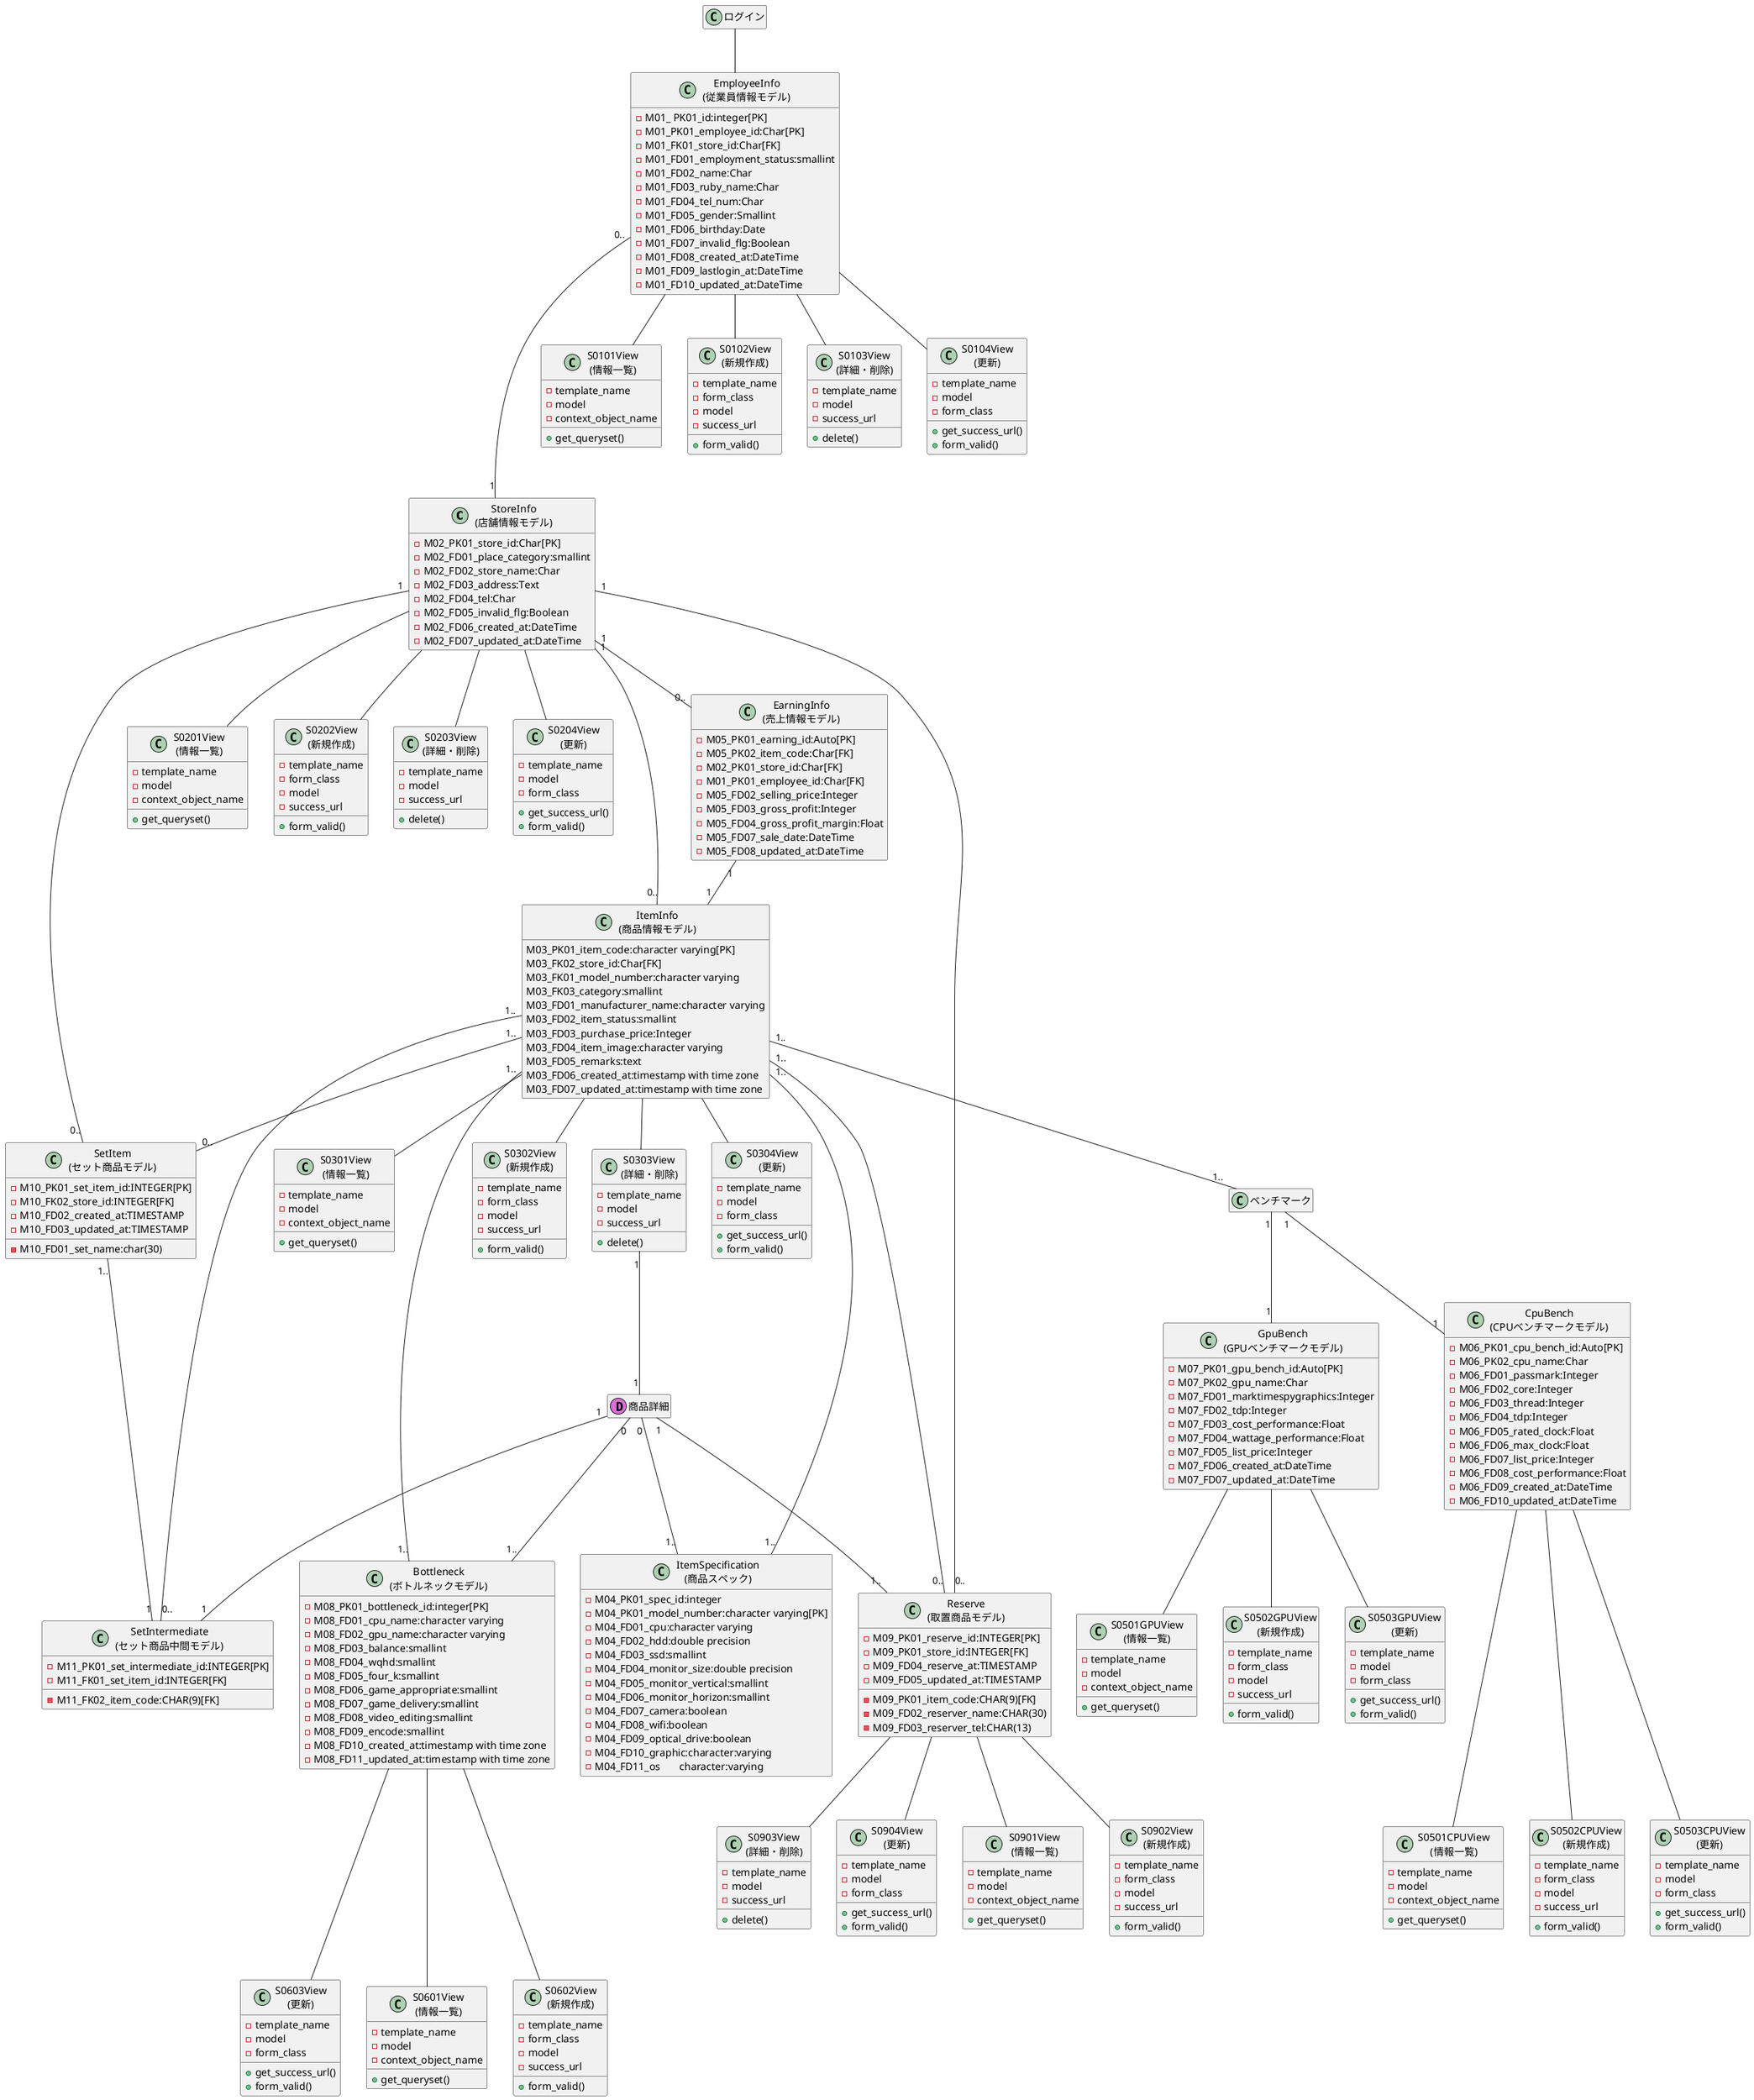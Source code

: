@startuml ログインからの流れ

' 属性・メソッドを非表示にする
' hide members
hide empty members
' skinparam groupInheritance 2

class "StoreInfo\n(店舗情報モデル)" as 店舗情報モデル
    class "S0201View\n(情報一覧)" as 店舗情報一覧
    class "S0202View\n(新規作成)" as 店舗新規作成
    class "S0203View\n(詳細・削除)" as 店舗詳細削除
    class "S0204View\n(更新)" as 店舗更新
    ' 流れ
    店舗情報モデル -d- 店舗情報一覧
    店舗情報モデル -d- 店舗新規作成
    店舗情報モデル -d- 店舗詳細削除
    店舗情報モデル -d- 店舗更新
class "EmployeeInfo\n(従業員情報モデル)" as 従業員情報モデル
    class "S0101View\n(情報一覧)" as 従業員情報一覧
    class "S0102View\n(新規作成)" as 従業員新規作成
    class "S0103View\n(詳細・削除)" as 従業員詳細削除
    class "S0104View\n(更新)" as 従業員更新
    '必要？↓
    ' class "S0105View" as 従業員参照
    ' 流れ
    従業員情報モデル -d- 従業員情報一覧
    従業員情報モデル -d- 従業員新規作成
    従業員情報モデル -d- 従業員詳細削除
    従業員情報モデル -d- 従業員更新
    class "ItemInfo\n(商品情報モデル)" as 商品情報モデル
    class "S0301View\n(情報一覧)" as 商品情報一覧
    class "S0302View\n(新規作成)" as 商品新規作成
    class "S0303View\n(詳細・削除)" as 商品詳細削除
    class "S0304View\n(更新)" as 商品更新
    ' 流れ
    商品情報モデル -d- 商品情報一覧
    商品情報モデル -d- 商品新規作成
    商品情報モデル -d- 商品詳細削除
    商品情報モデル -d- 商品更新
class "ItemSpecification\n(商品スペック)" as 商品スペック
' なし
class "SetItem\n(セット商品モデル)" as セット商品モデル
' なし
class "SetIntermediate\n(セット商品中間モデル)" as セット商品中間モデル
' なし
class "Reserve\n(取置商品モデル)" as 取置商品モデル
    class "S0901View\n(情報一覧)" as 取置商品情報一覧
    class "S0902View\n(新規作成)" as 取置商品新規作成
    class "S0903View\n(詳細・削除)" as 取置商品詳細削除
    class "S0904View\n(更新)" as 取置商品更新
    ' 流れ
    取置商品モデル -d- 取置商品情報一覧
    取置商品モデル -d- 取置商品新規作成
    取置商品モデル -d- 取置商品詳細削除
    取置商品モデル -d- 取置商品更新
class "EarningInfo\n(売上情報モデル)" as 売上情報モデル
' なし
class "CpuBench\n(CPUベンチマークモデル)" as CPUベンチマークモデル
    class "S0501CPUView\n(情報一覧)" as CPUベンチマーク情報一覧
    class "S0502CPUView\n(新規作成)" as CPUベンチマーク新規作成
    class "S0503CPUView\n(更新)" as CPUベンチマーク更新
    ' 流れ
    CPUベンチマークモデル -d-- CPUベンチマーク情報一覧
    CPUベンチマークモデル -d-- CPUベンチマーク新規作成
    CPUベンチマークモデル -d-- CPUベンチマーク更新
class "GpuBench\n(GPUベンチマークモデル)" as GPUベンチマークモデル
    class "S0501GPUView\n(情報一覧)" as GPUベンチマーク情報一覧
    class "S0502GPUView\n(新規作成)" as GPUベンチマーク新規作成
    class "S0503GPUView\n(更新)" as GPUベンチマーク更新
    ' 流れ
    GPUベンチマークモデル -d- GPUベンチマーク情報一覧
    GPUベンチマークモデル -d- GPUベンチマーク新規作成
    GPUベンチマークモデル -d- GPUベンチマーク更新
class "Bottleneck\n(ボトルネックモデル)" as ボトルネックモデル
    class "S0601View\n(情報一覧)" as ボトルネック情報一覧
    class "S0602View\n(新規作成)" as ボトルネック新規作成
    class "S0603View\n(更新)" as ボトルネック更新
    ' 流れ
    ボトルネックモデル -d-- ボトルネック情報一覧
    ボトルネックモデル -d-- ボトルネック新規作成
    ボトルネックモデル -d-- ボトルネック更新
class 商品詳細 << (D,orchid) >>

' 流れ
ログイン -d- 従業員情報モデル
従業員情報モデル "0.." --- "1" 店舗情報モデル
店舗情報モデル "1" -- "0.." 商品情報モデル
店舗情報モデル "1" -- "0.." 売上情報モデル
店舗情報モデル "1" -- "0.." 取置商品モデル
店舗情報モデル "1" - "0.." セット商品モデル
商品情報モデル "1.." -- "1.." ベンチマーク
商品情報モデル "1.." -- "1.." 商品スペック
商品情報モデル "1.." -- "1.." ボトルネックモデル
商品情報モデル "1.." -- "0.." セット商品中間モデル
商品情報モデル "1.." -- "0.." セット商品モデル
商品詳細削除 "1" -- "1" 商品詳細
商品詳細 "0" -- "1.." 商品スペック
商品詳細 "1" -- "1" セット商品中間モデル
商品詳細 "1" -- "1.." 取置商品モデル
商品詳細 "0" -- "1.." ボトルネックモデル
ベンチマーク "1" -d- "1"  CPUベンチマークモデル
ベンチマーク "1" -d- "1"  GPUベンチマークモデル
セット商品中間モデル "1" -u- "1.." セット商品モデル
取置商品モデル "0.." -- "1.." 商品情報モデル
売上情報モデル "1" -- "1" 商品情報モデル



' /属性/
' 店舗情報モデル
店舗情報モデル : -M02_PK01_store_id:Char[PK]
店舗情報モデル : -M02_FD01_place_category:smallint
店舗情報モデル : -M02_FD02_store_name:Char
店舗情報モデル : -M02_FD03_address:Text
店舗情報モデル : -M02_FD04_tel:Char
店舗情報モデル : -M02_FD05_invalid_flg:Boolean
店舗情報モデル : -M02_FD06_created_at:DateTime
店舗情報モデル : -M02_FD07_updated_at:DateTime
店舗情報一覧 : -template_name
店舗情報一覧 : -model
店舗情報一覧 : -context_object_name
店舗情報一覧 : +get_queryset()
店舗新規作成 : -template_name
店舗新規作成 : -form_class
店舗新規作成 : -model
店舗新規作成 : -success_url
店舗新規作成 : +form_valid()
店舗詳細削除 : -template_name
店舗詳細削除 : -model
店舗詳細削除 : -success_url
店舗詳細削除 : +delete()
店舗更新 : -template_name
店舗更新 : -model
店舗更新 : -form_class
店舗更新 : +get_success_url()
店舗更新 : +form_valid()

'従業員情報モデル
従業員情報モデル : -M01_ PK01_id:integer[PK]
従業員情報モデル : -M01_PK01_employee_id:Char[PK]
従業員情報モデル : -M01_FK01_store_id:Char[FK]
従業員情報モデル : -M01_FD01_employment_status:smallint
従業員情報モデル : -M01_FD02_name:Char
従業員情報モデル : -M01_FD03_ruby_name:Char
従業員情報モデル : -M01_FD04_tel_num:Char
従業員情報モデル : -M01_FD05_gender:Smallint
従業員情報モデル : -M01_FD06_birthday:Date
従業員情報モデル : -M01_FD07_invalid_flg:Boolean
従業員情報モデル : -M01_FD08_created_at:DateTime
従業員情報モデル : -M01_FD09_lastlogin_at:DateTime
従業員情報モデル : -M01_FD10_updated_at:DateTime
従業員情報一覧 : -template_name
従業員情報一覧 : -model
従業員情報一覧 : -context_object_name
従業員情報一覧 : +get_queryset()
従業員新規作成 : -template_name
従業員新規作成 : -form_class
従業員新規作成 : -model
従業員新規作成 : -success_url
従業員新規作成 : +form_valid()
従業員詳細削除 : -template_name
従業員詳細削除 : -model
従業員詳細削除 : -success_url
従業員詳細削除 : +delete()
従業員更新 : -template_name
従業員更新 : -model
従業員更新 : -form_class
従業員更新 : +get_success_url()
従業員更新 : +form_valid()

' 商品情報モデル

商品情報モデル : M03_PK01_item_code:character varying[PK]
商品情報モデル : M03_FK02_store_id:Char[FK]
商品情報モデル : M03_FK01_model_number:character varying
商品情報モデル : M03_FK03_category:smallint
商品情報モデル : M03_FD01_manufacturer_name:character varying
商品情報モデル : M03_FD02_item_status:smallint
商品情報モデル : M03_FD03_purchase_price:Integer
商品情報モデル : M03_FD04_item_image:character varying
商品情報モデル : M03_FD05_remarks:text
商品情報モデル : M03_FD06_created_at:timestamp with time zone
商品情報モデル : M03_FD07_updated_at:timestamp with time zone
商品情報一覧 : -template_name
商品情報一覧 : -model
商品情報一覧 : -context_object_name
商品情報一覧 : +get_queryset()
商品新規作成 : -template_name
商品新規作成 : -form_class
商品新規作成 : -model
商品新規作成 : -success_url
商品新規作成 : +form_valid()
商品詳細削除 : -template_name
商品詳細削除 : -model
商品詳細削除 : -success_url
商品詳細削除 : +delete()
商品更新 : -template_name
商品更新 : -model
商品更新 : -form_class
商品更新 : +get_success_url()
商品更新 : +form_valid()

' 商品スペック
商品スペック : -M04_PK01_spec_id:integer
商品スペック : -M04_PK01_model_number:character varying[PK]
商品スペック : -M04_FD01_cpu:character varying
商品スペック : -M04_FD02_hdd:double precision
商品スペック : -M04_FD03_ssd:smallint
商品スペック : -M04_FD04_monitor_size:double precision
商品スペック : -M04_FD05_monitor_vertical:smallint
商品スペック : -M04_FD06_monitor_horizon:smallint
商品スペック : -M04_FD07_camera:boolean
商品スペック : -M04_FD08_wifi:boolean
商品スペック : -M04_FD09_optical_drive:boolean
商品スペック : -M04_FD10_graphic:character:varying
商品スペック : -M04_FD11_os	character:varying

' 取置商品モデル
取置商品モデル : -M09_PK01_reserve_id:INTEGER[PK]
取置商品モデル : -M09_PK01_item_code:CHAR(9)[FK]
取置商品モデル : -M09_PK01_store_id:INTEGER[FK]
取置商品モデル : -M09_FD02_reserver_name:CHAR(30)
取置商品モデル : -M09_FD03_reserver_tel:CHAR(13)
取置商品モデル : -M09_FD04_reserve_at:TIMESTAMP
取置商品モデル : -M09_FD05_updated_at:TIMESTAMP
取置商品情報一覧 : -template_name
取置商品情報一覧 : -model
取置商品情報一覧 : -context_object_name
取置商品情報一覧 : +get_queryset()
取置商品新規作成 : -template_name
取置商品新規作成 : -form_class
取置商品新規作成 : -model
取置商品新規作成 : -success_url
取置商品新規作成 : +form_valid()
取置商品詳細削除 : -template_name
取置商品詳細削除 : -model
取置商品詳細削除 : -success_url
取置商品詳細削除 : +delete()
取置商品更新 : -template_name
取置商品更新 : -model
取置商品更新 : -form_class
取置商品更新 : +get_success_url()
取置商品更新 : +form_valid()

' セット商品モデル
セット商品モデル : -M10_PK01_set_item_id:INTEGER[PK]
セット商品モデル : -M10_FK02_store_id:INTEGER[FK]
セット商品モデル : -M10_FD01_set_name:char(30)
セット商品モデル : -M10_FD02_created_at:TIMESTAMP
セット商品モデル : -M10_FD03_updated_at:TIMESTAMP

' セット商品中間モデル
セット商品中間モデル : -M11_PK01_set_intermediate_id:INTEGER[PK]
セット商品中間モデル : -M11_FK02_item_code:CHAR(9)[FK]
セット商品中間モデル : -M11_FK01_set_item_id:INTEGER[FK]

' 売上情報モデル
売上情報モデル : -M05_PK01_earning_id:Auto[PK]
売上情報モデル : -M05_PK02_item_code:Char[FK]
売上情報モデル : -M02_PK01_store_id:Char[FK]
売上情報モデル : -M01_PK01_employee_id:Char[FK]
売上情報モデル : -M05_FD02_selling_price:Integer
売上情報モデル : -M05_FD03_gross_profit:Integer
売上情報モデル : -M05_FD04_gross_profit_margin:Float
売上情報モデル : -M05_FD07_sale_date:DateTime
売上情報モデル : -M05_FD08_updated_at:DateTime

' CPUベンチマークモデル
CPUベンチマークモデル : -M06_PK01_cpu_bench_id:Auto[PK]
CPUベンチマークモデル : -M06_PK02_cpu_name:Char
CPUベンチマークモデル : -M06_FD01_passmark:Integer
CPUベンチマークモデル : -M06_FD02_core:Integer
CPUベンチマークモデル : -M06_FD03_thread:Integer
CPUベンチマークモデル : -M06_FD04_tdp:Integer
CPUベンチマークモデル : -M06_FD05_rated_clock:Float
CPUベンチマークモデル : -M06_FD06_max_clock:Float
CPUベンチマークモデル : -M06_FD07_list_price:Integer
CPUベンチマークモデル : -M06_FD08_cost_performance:Float
CPUベンチマークモデル : -M06_FD09_created_at:DateTime
CPUベンチマークモデル : -M06_FD10_updated_at:DateTime
CPUベンチマーク情報一覧 : -template_name
CPUベンチマーク情報一覧 : -model
CPUベンチマーク情報一覧 : -context_object_name
CPUベンチマーク情報一覧 : +get_queryset()
CPUベンチマーク新規作成 : -template_name
CPUベンチマーク新規作成 : -form_class
CPUベンチマーク新規作成 : -model
CPUベンチマーク新規作成 : -success_url
CPUベンチマーク新規作成 : +form_valid()
CPUベンチマーク更新 : -template_name
CPUベンチマーク更新 : -model
CPUベンチマーク更新 : -form_class
CPUベンチマーク更新 : +get_success_url()
CPUベンチマーク更新 : +form_valid()

' GPUベンチマークモデル
GPUベンチマークモデル : -M07_PK01_gpu_bench_id:Auto[PK]
GPUベンチマークモデル : -M07_PK02_gpu_name:Char
GPUベンチマークモデル : -M07_FD01_marktimespygraphics:Integer
GPUベンチマークモデル : -M07_FD02_tdp:Integer
GPUベンチマークモデル : -M07_FD03_cost_performance:Float
GPUベンチマークモデル : -M07_FD04_wattage_performance:Float
GPUベンチマークモデル : -M07_FD05_list_price:Integer
GPUベンチマークモデル : -M07_FD06_created_at:DateTime
GPUベンチマークモデル : -M07_FD07_updated_at:DateTime
GPUベンチマーク情報一覧 : -template_name
GPUベンチマーク情報一覧 : -model
GPUベンチマーク情報一覧 : -context_object_name
GPUベンチマーク情報一覧 : +get_queryset()
GPUベンチマーク新規作成 : -template_name
GPUベンチマーク新規作成 : -form_class
GPUベンチマーク新規作成 : -model
GPUベンチマーク新規作成 : -success_url
GPUベンチマーク新規作成 : +form_valid()
GPUベンチマーク更新 : -template_name
GPUベンチマーク更新 : -model
GPUベンチマーク更新 : -form_class
GPUベンチマーク更新 : +get_success_url()
GPUベンチマーク更新 : +form_valid()

' ボトルネックモデル
ボトルネックモデル : -M08_PK01_bottleneck_id:integer[PK]
ボトルネックモデル : -M08_FD01_cpu_name:character varying
ボトルネックモデル : -M08_FD02_gpu_name:character varying
ボトルネックモデル : -M08_FD03_balance:smallint
ボトルネックモデル : -M08_FD04_wqhd:smallint
ボトルネックモデル : -M08_FD05_four_k:smallint
ボトルネックモデル : -M08_FD06_game_appropriate:smallint
ボトルネックモデル : -M08_FD07_game_delivery:smallint
ボトルネックモデル : -M08_FD08_video_editing:smallint
ボトルネックモデル : -M08_FD09_encode:smallint
ボトルネックモデル : -M08_FD10_created_at:timestamp with time zone
ボトルネックモデル : -M08_FD11_updated_at:timestamp with time zone
ボトルネック情報一覧 : -template_name
ボトルネック情報一覧 : -model
ボトルネック情報一覧 : -context_object_name
ボトルネック情報一覧 : +get_queryset()
ボトルネック新規作成 : -template_name
ボトルネック新規作成 : -form_class
ボトルネック新規作成 : -model
ボトルネック新規作成 : -success_url
ボトルネック新規作成 : +form_valid()
ボトルネック更新 : -template_name
ボトルネック更新 : -model
ボトルネック更新 : -form_class
ボトルネック更新 : +get_success_url()
ボトルネック更新 : +form_valid()
@enduml

' ーーーーーーーーーーーーーーーーーー
' @startuml 主キー、外部キーの関連

' ' 属性・メソッドを非表示にする
' hide members
' hide empty members
' ' skinparam groupInheritance 2

' circle "ユーザ"
' class "ログイン"
' class "StoreInfo\n(店舗情報モデル)" as 店舗情報モデル
'     class "S0201View\n(情報一覧)" as 店舗情報一覧
'     class "S0202View\n(新規作成)" as 店舗新規作成
'     class "S0203View\n(詳細・削除)" as 店舗詳細削除
'     class "S0204View\n(更新)" as 店舗更新
'     ' 流れ
'     店舗情報モデル "1.." -d- "1" 店舗情報一覧
'     店舗情報モデル "0.." -d- "1" 店舗新規作成
'     店舗情報モデル "1.." -d- "1" 店舗詳細削除
'     店舗情報モデル "1.." -d- "1" 店舗更新
' class "EmployeeInfo\n(従業員情報モデル)" as 従業員情報モデル
'     class "S0101View\n(情報一覧)" as 従業員情報一覧
'     class "S0102View\n(新規作成)" as 従業員新規作成
'     class "S0103View\n(詳細・削除)" as 従業員詳細削除
'     class "S0104View\n(更新)" as 従業員更新
'     '必要？↓
'     ' class "S0105View" as 従業員参照
'     ' 流れ
'     従業員情報モデル "1.." -d- "1" 従業員情報一覧
'     従業員情報モデル "0.." -d- "1" 従業員新規作成
'     従業員情報モデル "1.." -d- "1" 従業員詳細削除
'     従業員情報モデル "1.." -d- "1" 従業員更新
'     class "ItemInfo\n(商品情報モデル)" as 商品情報モデル
'     class "S0301View\n(情報一覧)" as 商品情報一覧
'     class "S0302View\n(新規作成)" as 商品新規作成
'     class "S0303View\n(詳細・削除)" as 商品詳細削除
'     class "S0304View\n(更新)" as 商品更新
'     ' 流れ
'     商品情報モデル "1.." -d- "1" 商品情報一覧
'     商品情報モデル "0.." -d- "1" 商品新規作成
'     商品情報モデル "1.." -d- "1" 商品詳細削除
'     商品情報モデル "1.." -d- "1" 商品更新
' class "ItemSpecification\n(商品スペック)" as 商品スペック
' ' なし
' class "SetItem\n(セット商品モデル)" as セット商品モデル
' ' なし
' class "SetIntermediate\n(セット商品中間モデル)" as セット商品中間モデル
' ' なし
' class "Reserve\n(取置商品モデル)" as 取置商品モデル
'     class "S0901View\n(情報一覧)" as 取置商品情報一覧
'     class "S0902View\n(新規作成)" as 取置商品新規作成
'     class "S0903View\n(詳細・削除)" as 取置商品詳細削除
'     class "S0904View\n(更新)" as 取置商品更新
'     ' 流れ
'     取置商品モデル "1.." -d- "1" 取置商品情報一覧
'     取置商品モデル "0.." -d- "1" 取置商品新規作成
'     取置商品モデル "1.." -d- "1" 取置商品詳細削除
'     取置商品モデル "1.." -d- "1" 取置商品更新
' class "EarningInfo\n(売上情報モデル)" as 売上情報モデル
' ' なし
' class "CpuBench\n(CPUベンチマークモデル)" as CPUベンチマークモデル
'     class "S0501CPUView\n(情報一覧)" as CPUベンチマーク情報一覧
'     class "S0502CPUView\n(新規作成)" as CPUベンチマーク新規作成
'     class "S0503CPUView\n(更新)" as CPUベンチマーク更新
'     ' 流れ
'     CPUベンチマークモデル "1.." -d- "1" CPUベンチマーク情報一覧
'     CPUベンチマークモデル "0.." -d- "1" CPUベンチマーク新規作成
'     CPUベンチマークモデル "1.." -d- "1" CPUベンチマーク更新
' class "GpuBench\n(GPUベンチマークモデル)" as GPUベンチマークモデル
'     class "S0501GPUView\n(情報一覧)" as GPUベンチマーク情報一覧
'     class "S0502GPUView\n(新規作成)" as GPUベンチマーク新規作成
'     class "S0503GPUView\n(更新)" as GPUベンチマーク更新
'     ' 流れ
'     GPUベンチマークモデル "1.." -d- "1" GPUベンチマーク情報一覧
'     GPUベンチマークモデル "0.." -d- "1" GPUベンチマーク新規作成
'     GPUベンチマークモデル "1.." -d- "1" GPUベンチマーク更新
' class "Bottleneck\n(ボトルネックモデル)" as ボトルネックモデル
'     class "S0601View\n(情報一覧)" as ボトルネック情報一覧
'     class "S0602View\n(新規作成)" as ボトルネック新規作成
'     class "S0603View\n(更新)" as ボトルネック更新
'     ' 流れ
'     ボトルネックモデル "1.." -d- "1" ボトルネック情報一覧
'     ボトルネックモデル "0.." -d- "1" ボトルネック新規作成
'     ボトルネックモデル "1.." -d- "1" ボトルネック更新

' ' 流れ
' 従業員情報モデル --d-- 店舗情報モデル
' 店舗情報モデル --l-- 売上情報モデル
' 店舗情報モデル --r-- 取置商品モデル
' 店舗情報モデル --d-- 商品情報モデル
' 店舗情報モデル ---- セット商品モデル
' 取置商品モデル ---- 商品情報モデル
' 売上情報モデル ---- 商品情報モデル
' 商品情報モデル --l-- セット商品モデル
' 商品情報モデル --r-- ベンチマーク
' 商品情報モデル ---- セット商品中間モデル
' 商品情報モデル --d-- ボトルネック
' 商品情報モデル --d-- 商品スペック
' セット商品モデル --d-- セット商品中間モデル

' ' ベンチマーク -r- CPUベンチマークモデル
' ' ベンチマーク -r- GPUベンチマークモデル


' ' /属性/
' ' 店舗情報モデル
' 店舗情報モデル : -M02_PK01_store_id:Char[PK]
' 店舗情報モデル : -M02_FD01_place_category:smallint
' 店舗情報モデル : -M02_FD02_store_name:Char
' 店舗情報モデル : -M02_FD03_address:Text
' 店舗情報モデル : -M02_FD04_tel:Char
' 店舗情報モデル : -M02_FD05_invalid_flg:Boolean
' 店舗情報モデル : -M02_FD06_created_at:DateTime
' 店舗情報モデル : -M02_FD07_updated_at:DateTime
' 店舗情報一覧 : -template_name
' 店舗情報一覧 : -model
' 店舗情報一覧 : -context_object_name
' 店舗情報一覧 : +get_queryset()
' 店舗新規作成 : -template_name
' 店舗新規作成 : -form_class
' 店舗新規作成 : -model
' 店舗新規作成 : -success_url
' 店舗新規作成 : +form_valid()
' 店舗詳細削除 : -template_name
' 店舗詳細削除 : -model
' 店舗詳細削除 : -success_url
' 店舗詳細削除 : +delete()
' 店舗更新 : -template_name
' 店舗更新 : -model
' 店舗更新 : -form_class
' 店舗更新 : +get_success_url()
' 店舗更新 : +form_valid()

' '従業員情報モデル
' 従業員情報モデル : -M01_ PK01_id:integer[PK]
' 従業員情報モデル : -M01_PK01_employee_id:Char[PK]
' 従業員情報モデル : -M01_FK01_store_id:Char[FK]
' 従業員情報モデル : -M01_FD01_employment_status:smallint
' 従業員情報モデル : -M01_FD02_name:Char
' 従業員情報モデル : -M01_FD03_ruby_name:Char
' 従業員情報モデル : -M01_FD04_tel_num:Char
' 従業員情報モデル : -M01_FD05_gender:Smallint
' 従業員情報モデル : -M01_FD06_birthday:Date
' 従業員情報モデル : -M01_FD07_invalid_flg:Boolean
' 従業員情報モデル : -M01_FD08_created_at:DateTime
' 従業員情報モデル : -M01_FD09_lastlogin_at:DateTime
' 従業員情報モデル : -M01_FD10_updated_at:DateTime
' 従業員情報一覧 : -template_name
' 従業員情報一覧 : -model
' 従業員情報一覧 : -context_object_name
' 従業員情報一覧 : +get_queryset()
' 従業員新規作成 : -template_name
' 従業員新規作成 : -form_class
' 従業員新規作成 : -model
' 従業員新規作成 : -success_url
' 従業員新規作成 : +form_valid()
' 従業員詳細削除 : -template_name
' 従業員詳細削除 : -model
' 従業員詳細削除 : -success_url
' 従業員詳細削除 : +delete()
' 従業員更新 : -template_name
' 従業員更新 : -model
' 従業員更新 : -form_class
' 従業員更新 : +get_success_url()
' 従業員更新 : +form_valid()

' ' 商品情報モデル

' 商品情報モデル : M03_PK01_item_code:character varying[PK]
' 商品情報モデル : M03_FK02_store_id:Char[FK]
' 商品情報モデル : M03_FK01_model_number:character varying
' 商品情報モデル : M03_FK03_category:smallint
' 商品情報モデル : M03_FD01_manufacturer_name:character varying
' 商品情報モデル : M03_FD02_item_status:smallint
' 商品情報モデル : M03_FD03_purchase_price:Integer
' 商品情報モデル : M03_FD04_item_image:character varying
' 商品情報モデル : M03_FD05_remarks:text
' 商品情報モデル : M03_FD06_created_at:timestamp with time zone
' 商品情報モデル : M03_FD07_updated_at:timestamp with time zone
' 商品情報一覧 : -template_name
' 商品情報一覧 : -model
' 商品情報一覧 : -context_object_name
' 商品情報一覧 : +get_queryset()
' 商品新規作成 : -template_name
' 商品新規作成 : -form_class
' 商品新規作成 : -model
' 商品新規作成 : -success_url
' 商品新規作成 : +form_valid()
' 商品詳細削除 : -template_name
' 商品詳細削除 : -model
' 商品詳細削除 : -success_url
' 商品詳細削除 : +delete()
' 商品更新 : -template_name
' 商品更新 : -model
' 商品更新 : -form_class
' 商品更新 : +get_success_url()
' 商品更新 : +form_valid()

' ' 商品スペック
' 商品スペック : -M04_PK01_spec_id:integer
' 商品スペック : -M04_PK01_model_number:character varying[PK]
' 商品スペック : -M04_FD01_cpu:character varying
' 商品スペック : -M04_FD02_hdd:double precision
' 商品スペック : -M04_FD03_ssd:smallint
' 商品スペック : -M04_FD04_monitor_size:double precision
' 商品スペック : -M04_FD05_monitor_vertical:smallint
' 商品スペック : -M04_FD06_monitor_horizon:smallint
' 商品スペック : -M04_FD07_camera:boolean
' 商品スペック : -M04_FD08_wifi:boolean
' 商品スペック : -M04_FD09_optical_drive:boolean
' 商品スペック : -M04_FD10_graphic:character:varying
' 商品スペック : -M04_FD11_os	character:varying

' ' 取置商品モデル
' 取置商品モデル : -M09_PK01_reserve_id:INTEGER[PK]
' 取置商品モデル : -M09_PK01_item_code:CHAR(9)[FK]
' 取置商品モデル : -M09_PK01_store_id:INTEGER[FK]
' 取置商品モデル : -M09_FD02_reserver_name:CHAR(30)
' 取置商品モデル : -M09_FD03_reserver_tel:CHAR(13)
' 取置商品モデル : -M09_FD04_reserve_at:TIMESTAMP
' 取置商品モデル : -M09_FD05_updated_at:TIMESTAMP
' 取置商品情報一覧 : -template_name
' 取置商品情報一覧 : -model
' 取置商品情報一覧 : -context_object_name
' 取置商品情報一覧 : +get_queryset()
' 取置商品新規作成 : -template_name
' 取置商品新規作成 : -form_class
' 取置商品新規作成 : -model
' 取置商品新規作成 : -success_url
' 取置商品新規作成 : +form_valid()
' 取置商品詳細削除 : -template_name
' 取置商品詳細削除 : -model
' 取置商品詳細削除 : -success_url
' 取置商品詳細削除 : +delete()
' 取置商品更新 : -template_name
' 取置商品更新 : -model
' 取置商品更新 : -form_class
' 取置商品更新 : +get_success_url()
' 取置商品更新 : +form_valid()

' ' セット商品モデル
' セット商品モデル : -M10_PK01_set_item_id:INTEGER[PK]
' セット商品モデル : -M10_FK02_store_id:INTEGER[FK]
' セット商品モデル : -M10_FD01_set_name:char(30)
' セット商品モデル : -M10_FD02_created_at:TIMESTAMP
' セット商品モデル : -M10_FD03_updated_at:TIMESTAMP

' ' セット商品中間モデル
' セット商品中間モデル : -M11_PK01_set_intermediate_id:INTEGER[PK]
' セット商品中間モデル : -M11_FK02_item_code:CHAR(9)[FK]
' セット商品中間モデル : -M11_FK01_set_item_id:INTEGER[FK]

' ' 売上情報モデル
' 売上情報モデル : -M05_PK01_earning_id:Auto[PK]
' 売上情報モデル : -M05_PK02_item_code:Char[FK]
' 売上情報モデル : -M02_PK01_store_id:Char[FK]
' 売上情報モデル : -M01_PK01_employee_id:Char[FK]
' 売上情報モデル : -M05_FD02_selling_price:Integer
' 売上情報モデル : -M05_FD03_gross_profit:Integer
' 売上情報モデル : -M05_FD04_gross_profit_margin:Float
' 売上情報モデル : -M05_FD07_sale_date:DateTime
' 売上情報モデル : -M05_FD08_updated_at:DateTime

' ' CPUベンチマークモデル
' CPUベンチマークモデル : -M06_PK01_cpu_bench_id:Auto[PK]
' CPUベンチマークモデル : -M06_PK02_cpu_name:Char
' CPUベンチマークモデル : -M06_FD01_passmark:Integer
' CPUベンチマークモデル : -M06_FD02_core:Integer
' CPUベンチマークモデル : -M06_FD03_thread:Integer
' CPUベンチマークモデル : -M06_FD04_tdp:Integer
' CPUベンチマークモデル : -M06_FD05_rated_clock:Float
' CPUベンチマークモデル : -M06_FD06_max_clock:Float
' CPUベンチマークモデル : -M06_FD07_list_price:Integer
' CPUベンチマークモデル : -M06_FD08_cost_performance:Float
' CPUベンチマークモデル : -M06_FD09_created_at:DateTime
' CPUベンチマークモデル : -M06_FD10_updated_at:DateTime
' CPUベンチマーク情報一覧 : -template_name
' CPUベンチマーク情報一覧 : -model
' CPUベンチマーク情報一覧 : -context_object_name
' CPUベンチマーク情報一覧 : +get_queryset()
' CPUベンチマーク新規作成 : -template_name
' CPUベンチマーク新規作成 : -form_class
' CPUベンチマーク新規作成 : -model
' CPUベンチマーク新規作成 : -success_url
' CPUベンチマーク新規作成 : +form_valid()
' CPUベンチマーク更新 : -template_name
' CPUベンチマーク更新 : -model
' CPUベンチマーク更新 : -form_class
' CPUベンチマーク更新 : +get_success_url()
' CPUベンチマーク更新 : +form_valid()

' ' GPUベンチマークモデル
' GPUベンチマークモデル : -M07_PK01_gpu_bench_id:Auto[PK]
' GPUベンチマークモデル : -M07_PK02_gpu_name:Char
' GPUベンチマークモデル : -M07_FD01_marktimespygraphics:Integer
' GPUベンチマークモデル : -M07_FD02_tdp:Integer
' GPUベンチマークモデル : -M07_FD03_cost_performance:Float
' GPUベンチマークモデル : -M07_FD04_wattage_performance:Float
' GPUベンチマークモデル : -M07_FD05_list_price:Integer
' GPUベンチマークモデル : -M07_FD06_created_at:DateTime
' GPUベンチマークモデル : -M07_FD07_updated_at:DateTime
' GPUベンチマーク情報一覧 : -template_name
' GPUベンチマーク情報一覧 : -model
' GPUベンチマーク情報一覧 : -context_object_name
' GPUベンチマーク情報一覧 : +get_queryset()
' GPUベンチマーク新規作成 : -template_name
' GPUベンチマーク新規作成 : -form_class
' GPUベンチマーク新規作成 : -model
' GPUベンチマーク新規作成 : -success_url
' GPUベンチマーク新規作成 : +form_valid()
' GPUベンチマーク更新 : -template_name
' GPUベンチマーク更新 : -model
' GPUベンチマーク更新 : -form_class
' GPUベンチマーク更新 : +get_success_url()
' GPUベンチマーク更新 : +form_valid()

' ' ボトルネックモデル
' ボトルネックモデル : -M08_PK01_bottleneck_id:integer[PK]
' ボトルネックモデル : -M08_FD01_cpu_name:character varying
' ボトルネックモデル : -M08_FD02_gpu_name:character varying
' ボトルネックモデル : -M08_FD03_balance:smallint
' ボトルネックモデル : -M08_FD04_wqhd:smallint
' ボトルネックモデル : -M08_FD05_four_k:smallint
' ボトルネックモデル : -M08_FD06_game_appropriate:smallint
' ボトルネックモデル : -M08_FD07_game_delivery:smallint
' ボトルネックモデル : -M08_FD08_video_editing:smallint
' ボトルネックモデル : -M08_FD09_encode:smallint
' ボトルネックモデル : -M08_FD10_created_at:timestamp with time zone
' ボトルネックモデル : -M08_FD11_updated_at:timestamp with time zone
' ボトルネック情報一覧 : -template_name
' ボトルネック情報一覧 : -model
' ボトルネック情報一覧 : -context_object_name
' ボトルネック情報一覧 : +get_queryset()
' ボトルネック新規作成 : -template_name
' ボトルネック新規作成 : -form_class
' ボトルネック新規作成 : -model
' ボトルネック新規作成 : -success_url
' ボトルネック新規作成 : +form_valid()
' ボトルネック更新 : -template_name
' ボトルネック更新 : -model
' ボトルネック更新 : -form_class
' ボトルネック更新 : +get_success_url()
' ボトルネック更新 : +form_valid()
' @enduml